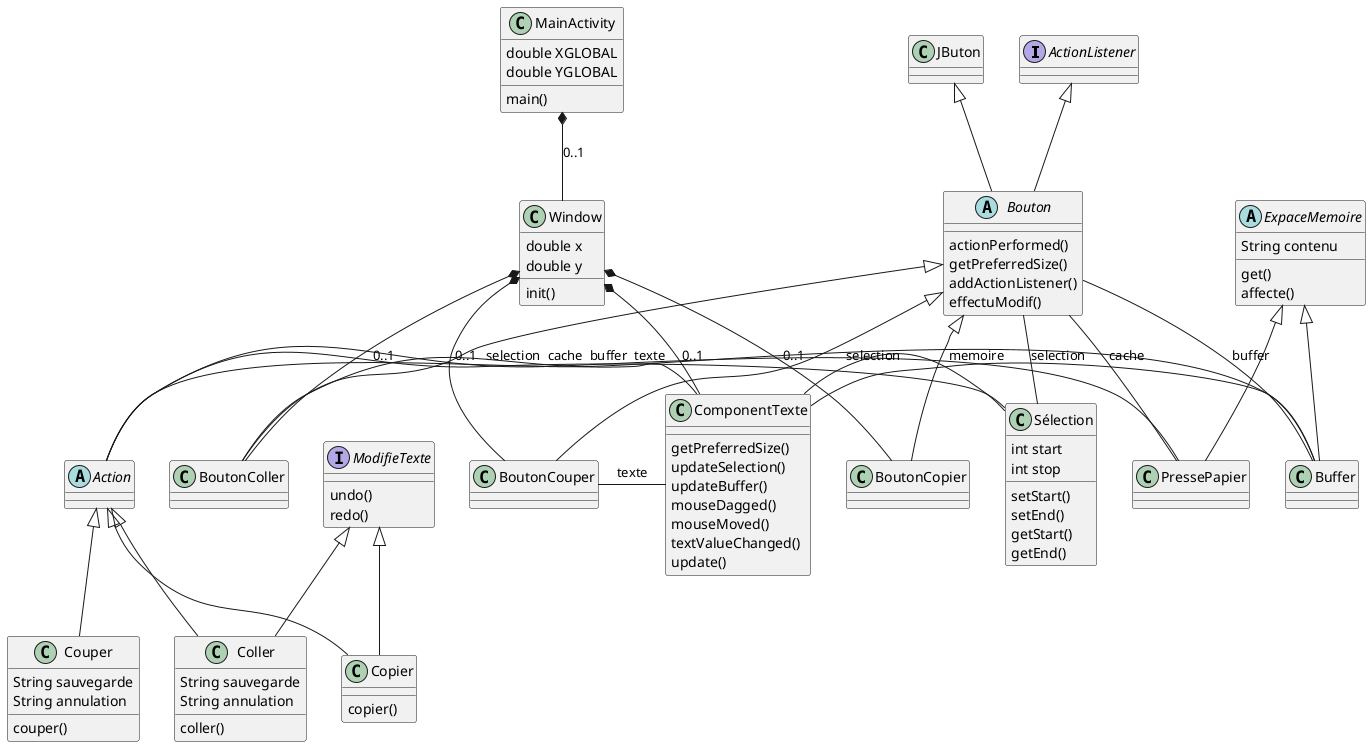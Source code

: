 @startuml mediatheque

'Partie pour l'interface graphique, front-end'
Interface ActionListener{
}

class JButon{
}

abstract class Bouton{
    actionPerformed()
    getPreferredSize()
    addActionListener()
    effectuModif()
}

class BoutonColler {
}

class BoutonCopier {
}

class BoutonCouper {
}


class ComponentTexte{
    getPreferredSize()
    updateSelection()
    updateBuffer()
    mouseDagged()
    mouseMoved()
    textValueChanged()
    update()
}

class MainActivity{
    double XGLOBAL
    double YGLOBAL
    main()
}
class Window{
    double x
    double y
    init()
}
ActionListener <|-- Bouton
JButon <|-- Bouton
Bouton <|-- BoutonColler
Bouton <|-- BoutonCopier
Bouton <|-- BoutonCouper
MainActivity *-- Window: "0..1"
Window *-- BoutonColler: "0..1"
Window *-- ComponentTexte: "0..1"
Window *-- BoutonCopier: "0..1"
Window *-- BoutonCouper: "0..1"

'Partie pour la gestion interne du programme, back-end'

Interface ModifieTexte {
    undo()
    redo()
}

abstract class ExpaceMemoire{
    String contenu
    get()
    affecte()
}

class Buffer{
}

class PressePapier{
}

ExpaceMemoire <|-- Buffer
ExpaceMemoire <|-- PressePapier

class Sélection{
    int start
    int stop
    setStart()
    setEnd()
    getStart()
    getEnd()
}

abstract class Action{
}

class Copier{
    copier()
}

class Coller{
    String sauvegarde
    String annulation
    coller()
}

class Couper {
    String sauvegarde
    String annulation
    couper()
}


ModifieTexte <|-- Copier
ModifieTexte <|-- Coller

Action <|-- Copier
Action <|-- Coller
Action <|-- Couper

Action-PressePapier:"cache"
Action-Sélection:"selection"
Action-Buffer:"buffer"

Bouton-PressePapier : "cache"
Bouton-Sélection:"selection"
Bouton-Buffer:"buffer"

BoutonColler-ComponentTexte:"texte"
BoutonCouper-ComponentTexte:"texte"

ComponentTexte-Sélection:"selection"
ComponentTexte-Buffer:"memoire"
@enduml
